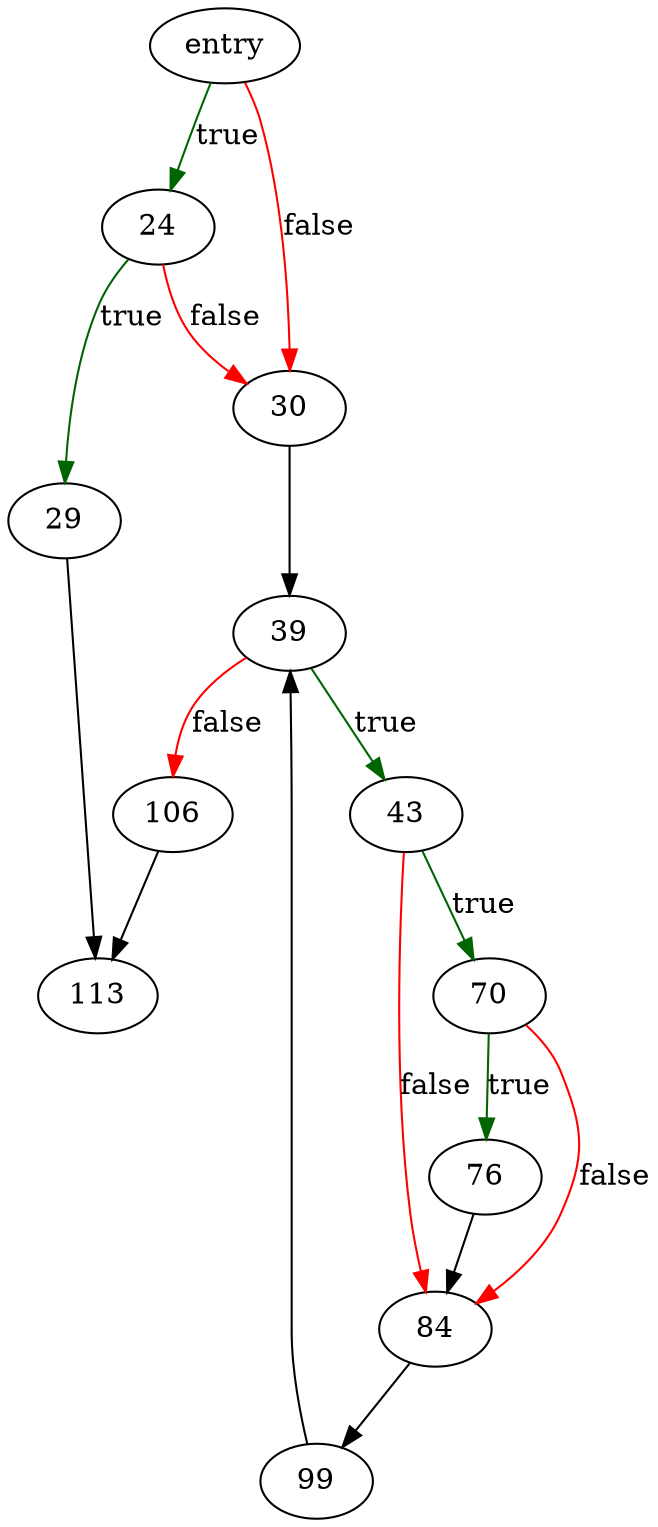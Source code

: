 digraph "sqlite3VdbeAddOpList" {
	// Node definitions.
	4 [label=entry];
	24;
	29;
	30;
	39;
	43;
	70;
	76;
	84;
	99;
	106;
	113;

	// Edge definitions.
	4 -> 24 [
		color=darkgreen
		label=true
	];
	4 -> 30 [
		color=red
		label=false
	];
	24 -> 29 [
		color=darkgreen
		label=true
	];
	24 -> 30 [
		color=red
		label=false
	];
	29 -> 113;
	30 -> 39;
	39 -> 43 [
		color=darkgreen
		label=true
	];
	39 -> 106 [
		color=red
		label=false
	];
	43 -> 70 [
		color=darkgreen
		label=true
	];
	43 -> 84 [
		color=red
		label=false
	];
	70 -> 76 [
		color=darkgreen
		label=true
	];
	70 -> 84 [
		color=red
		label=false
	];
	76 -> 84;
	84 -> 99;
	99 -> 39;
	106 -> 113;
}